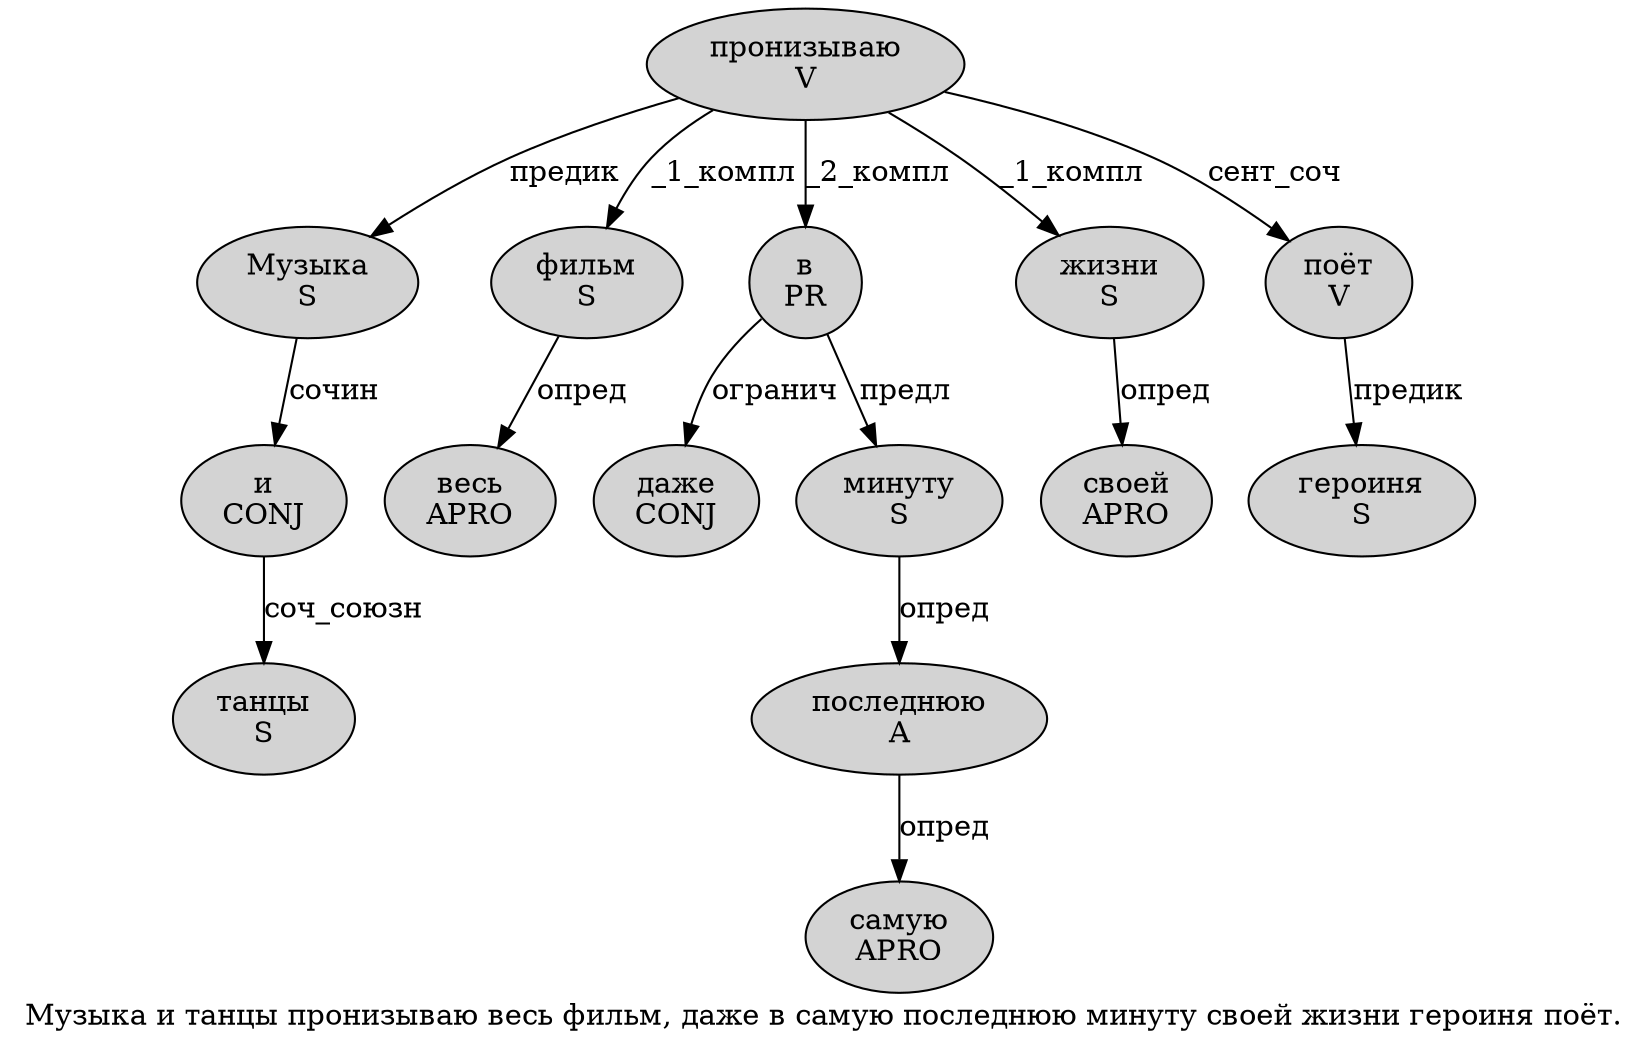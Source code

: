 digraph SENTENCE_1843 {
	graph [label="Музыка и танцы пронизываю весь фильм, даже в самую последнюю минуту своей жизни героиня поёт."]
	node [style=filled]
		0 [label="Музыка
S" color="" fillcolor=lightgray penwidth=1 shape=ellipse]
		1 [label="и
CONJ" color="" fillcolor=lightgray penwidth=1 shape=ellipse]
		2 [label="танцы
S" color="" fillcolor=lightgray penwidth=1 shape=ellipse]
		3 [label="пронизываю
V" color="" fillcolor=lightgray penwidth=1 shape=ellipse]
		4 [label="весь
APRO" color="" fillcolor=lightgray penwidth=1 shape=ellipse]
		5 [label="фильм
S" color="" fillcolor=lightgray penwidth=1 shape=ellipse]
		7 [label="даже
CONJ" color="" fillcolor=lightgray penwidth=1 shape=ellipse]
		8 [label="в
PR" color="" fillcolor=lightgray penwidth=1 shape=ellipse]
		9 [label="самую
APRO" color="" fillcolor=lightgray penwidth=1 shape=ellipse]
		10 [label="последнюю
A" color="" fillcolor=lightgray penwidth=1 shape=ellipse]
		11 [label="минуту
S" color="" fillcolor=lightgray penwidth=1 shape=ellipse]
		12 [label="своей
APRO" color="" fillcolor=lightgray penwidth=1 shape=ellipse]
		13 [label="жизни
S" color="" fillcolor=lightgray penwidth=1 shape=ellipse]
		14 [label="героиня
S" color="" fillcolor=lightgray penwidth=1 shape=ellipse]
		15 [label="поёт
V" color="" fillcolor=lightgray penwidth=1 shape=ellipse]
			1 -> 2 [label="соч_союзн"]
			3 -> 0 [label="предик"]
			3 -> 5 [label="_1_компл"]
			3 -> 8 [label="_2_компл"]
			3 -> 13 [label="_1_компл"]
			3 -> 15 [label="сент_соч"]
			5 -> 4 [label="опред"]
			15 -> 14 [label="предик"]
			11 -> 10 [label="опред"]
			10 -> 9 [label="опред"]
			0 -> 1 [label="сочин"]
			8 -> 7 [label="огранич"]
			8 -> 11 [label="предл"]
			13 -> 12 [label="опред"]
}